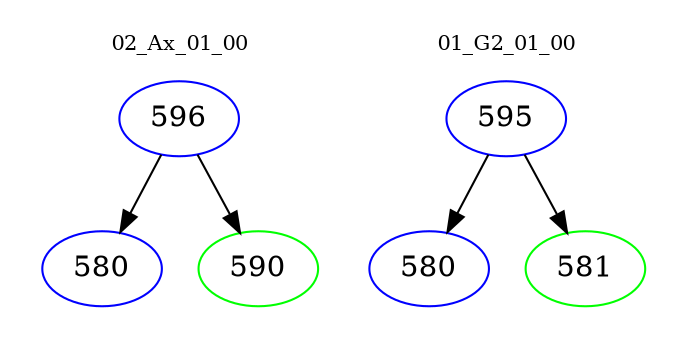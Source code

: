 digraph{
subgraph cluster_0 {
color = white
label = "02_Ax_01_00";
fontsize=10;
T0_596 [label="596", color="blue"]
T0_596 -> T0_580 [color="black"]
T0_580 [label="580", color="blue"]
T0_596 -> T0_590 [color="black"]
T0_590 [label="590", color="green"]
}
subgraph cluster_1 {
color = white
label = "01_G2_01_00";
fontsize=10;
T1_595 [label="595", color="blue"]
T1_595 -> T1_580 [color="black"]
T1_580 [label="580", color="blue"]
T1_595 -> T1_581 [color="black"]
T1_581 [label="581", color="green"]
}
}
